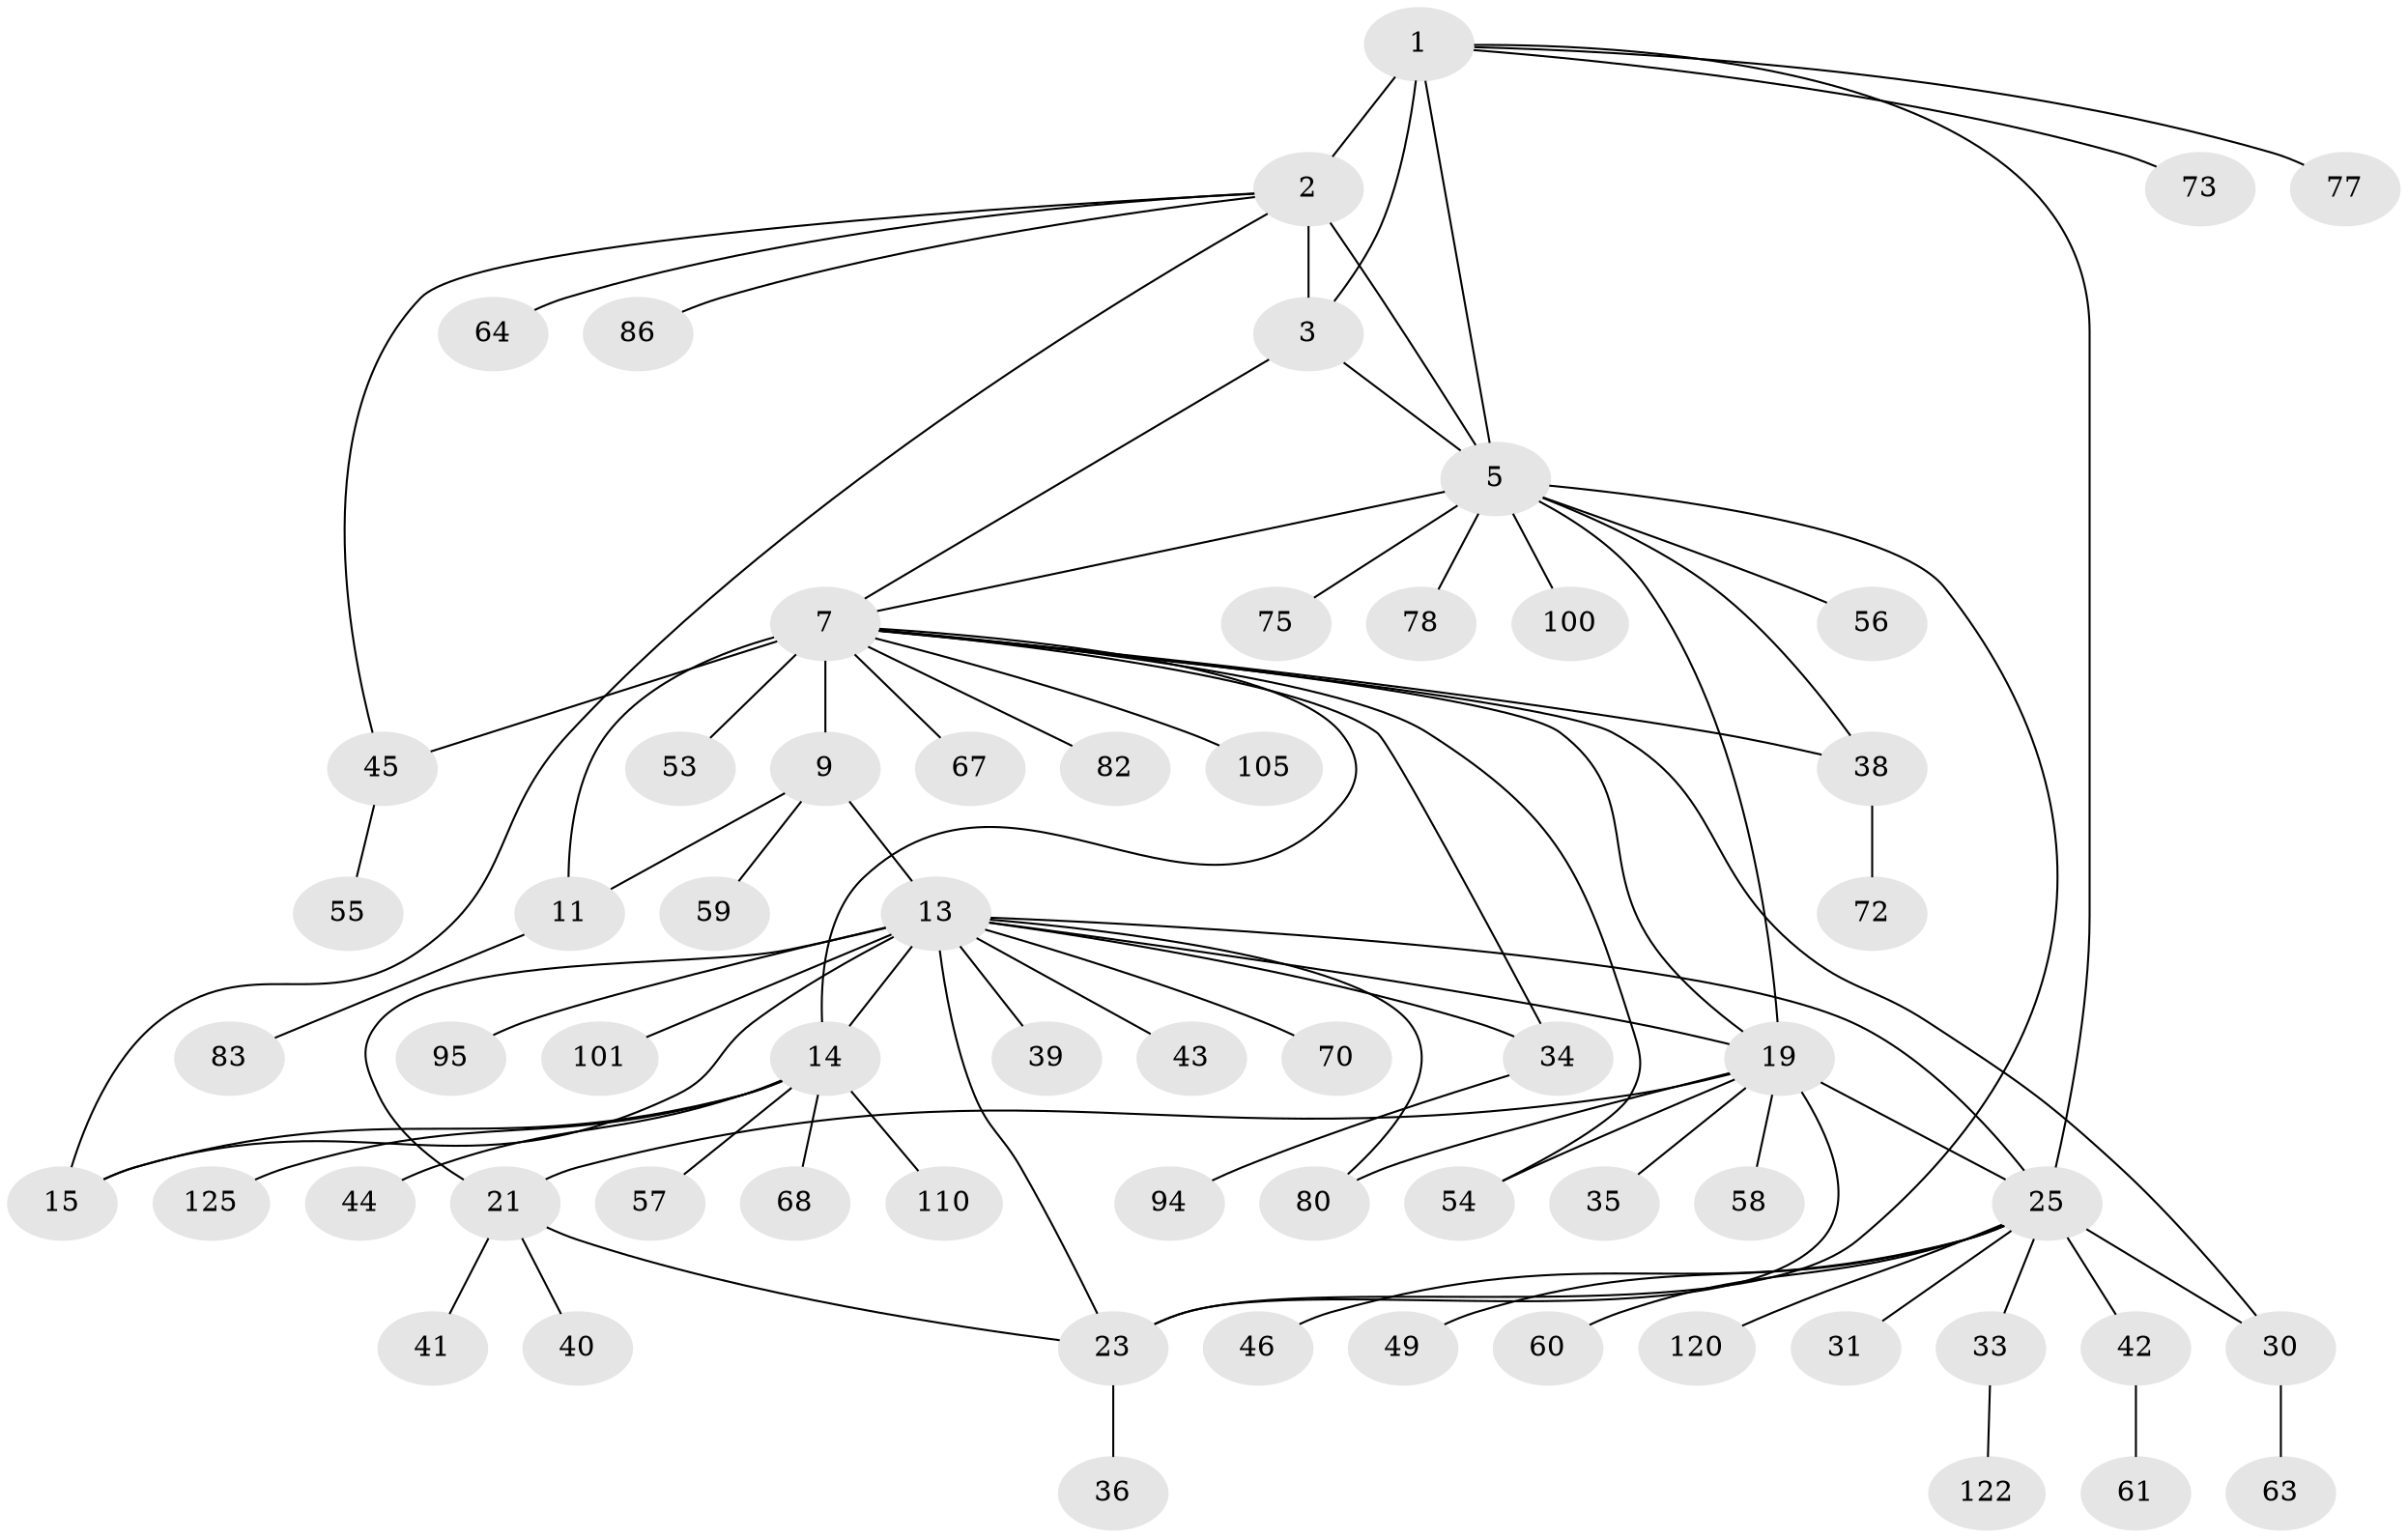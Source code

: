 // original degree distribution, {8: 0.08, 6: 0.032, 13: 0.008, 7: 0.064, 16: 0.008, 10: 0.024, 9: 0.008, 11: 0.016, 1: 0.544, 2: 0.184, 4: 0.016, 3: 0.016}
// Generated by graph-tools (version 1.1) at 2025/15/03/09/25 04:15:56]
// undirected, 62 vertices, 83 edges
graph export_dot {
graph [start="1"]
  node [color=gray90,style=filled];
  1 [super="+4+52"];
  2 [super="+74+6"];
  3;
  5;
  7 [super="+51+98+108+47+8"];
  9 [super="+10+62"];
  11;
  13 [super="+93+18+17"];
  14 [super="+16"];
  15 [super="+102+121+89+81"];
  19 [super="+22+124+112"];
  21 [super="+37"];
  23 [super="+84+24+97"];
  25 [super="+29+32+69+26"];
  30 [super="+104"];
  31;
  33;
  34 [super="+79"];
  35;
  36 [super="+113"];
  38 [super="+48"];
  39 [super="+88"];
  40;
  41;
  42;
  43;
  44 [super="+71"];
  45 [super="+115"];
  46;
  49 [super="+116"];
  53 [super="+106"];
  54 [super="+114+87"];
  55;
  56;
  57;
  58;
  59;
  60;
  61;
  63;
  64;
  67;
  68;
  70;
  72;
  73;
  75;
  77;
  78;
  80;
  82;
  83;
  86;
  94;
  95;
  100 [super="+117"];
  101;
  105;
  110;
  120;
  122;
  125;
  1 -- 2 [weight=4];
  1 -- 3 [weight=2];
  1 -- 5 [weight=2];
  1 -- 77;
  1 -- 73;
  1 -- 25;
  2 -- 3 [weight=2];
  2 -- 5 [weight=2];
  2 -- 15;
  2 -- 64;
  2 -- 86;
  2 -- 45;
  3 -- 5;
  3 -- 7;
  5 -- 23;
  5 -- 38;
  5 -- 56;
  5 -- 75;
  5 -- 78;
  5 -- 100;
  5 -- 19;
  5 -- 7;
  7 -- 9 [weight=6];
  7 -- 11 [weight=3];
  7 -- 14;
  7 -- 38;
  7 -- 45 [weight=2];
  7 -- 53;
  7 -- 54;
  7 -- 19;
  7 -- 34;
  7 -- 67;
  7 -- 105;
  7 -- 82;
  7 -- 30;
  9 -- 11 [weight=2];
  9 -- 59;
  9 -- 13;
  11 -- 83;
  13 -- 14 [weight=6];
  13 -- 15 [weight=3];
  13 -- 70;
  13 -- 80;
  13 -- 34;
  13 -- 101;
  13 -- 39;
  13 -- 43;
  13 -- 19 [weight=2];
  13 -- 21;
  13 -- 23 [weight=2];
  13 -- 95;
  13 -- 25;
  14 -- 15 [weight=2];
  14 -- 44;
  14 -- 68;
  14 -- 125;
  14 -- 57;
  14 -- 110;
  19 -- 21 [weight=2];
  19 -- 23 [weight=4];
  19 -- 35;
  19 -- 80;
  19 -- 58;
  19 -- 25;
  19 -- 54;
  21 -- 23 [weight=2];
  21 -- 40;
  21 -- 41;
  23 -- 36;
  25 -- 30 [weight=5];
  25 -- 42;
  25 -- 46;
  25 -- 49;
  25 -- 31;
  25 -- 33;
  25 -- 120;
  25 -- 60;
  30 -- 63;
  33 -- 122;
  34 -- 94;
  38 -- 72;
  42 -- 61;
  45 -- 55;
}
